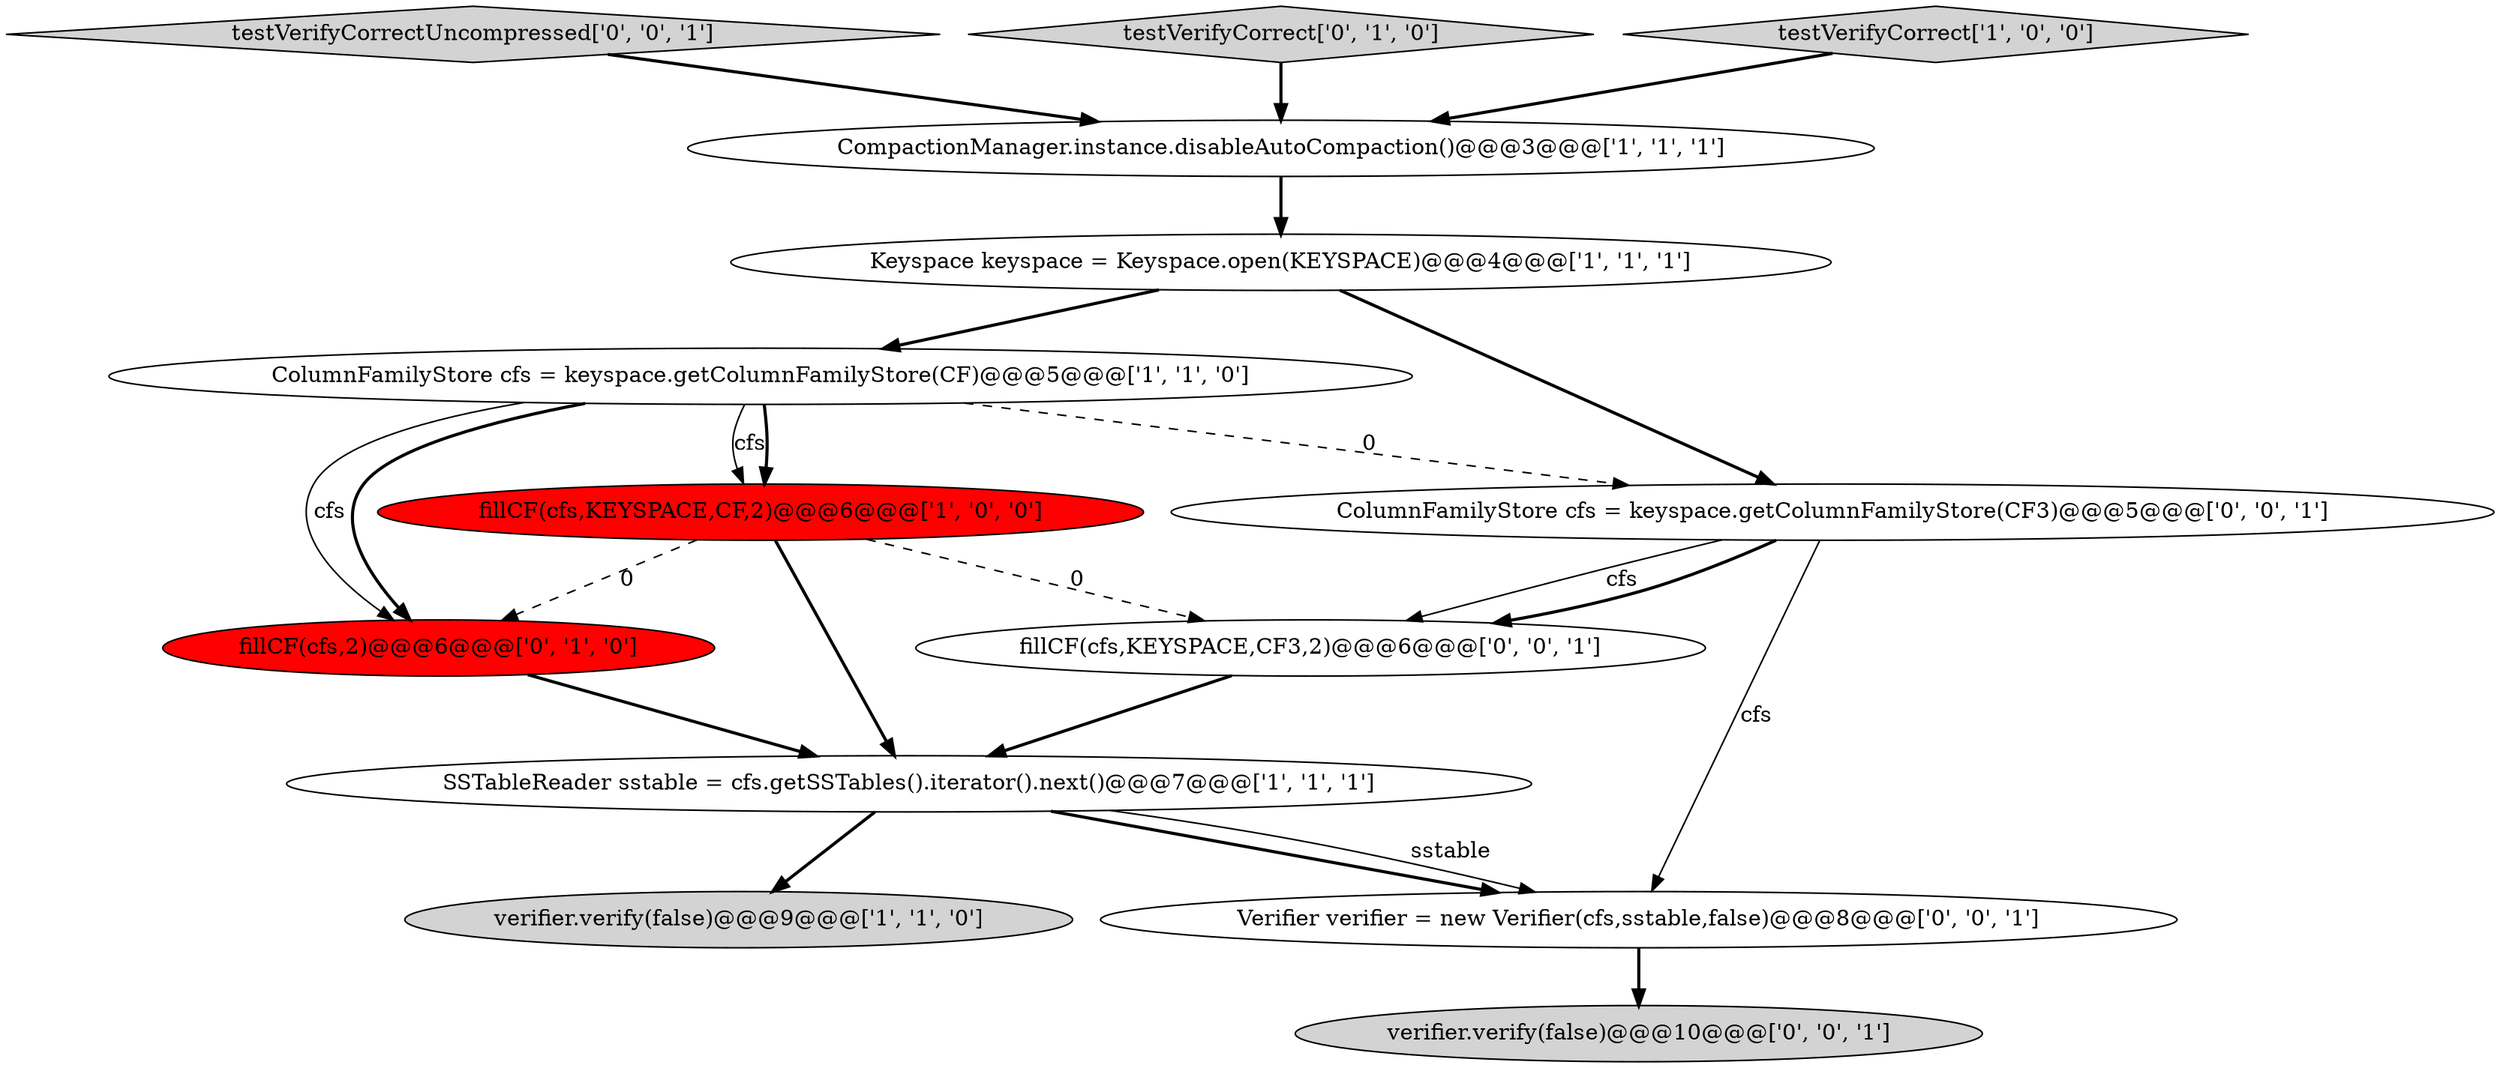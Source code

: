 digraph {
3 [style = filled, label = "CompactionManager.instance.disableAutoCompaction()@@@3@@@['1', '1', '1']", fillcolor = white, shape = ellipse image = "AAA0AAABBB1BBB"];
6 [style = filled, label = "SSTableReader sstable = cfs.getSSTables().iterator().next()@@@7@@@['1', '1', '1']", fillcolor = white, shape = ellipse image = "AAA0AAABBB1BBB"];
9 [style = filled, label = "Verifier verifier = new Verifier(cfs,sstable,false)@@@8@@@['0', '0', '1']", fillcolor = white, shape = ellipse image = "AAA0AAABBB3BBB"];
13 [style = filled, label = "fillCF(cfs,KEYSPACE,CF3,2)@@@6@@@['0', '0', '1']", fillcolor = white, shape = ellipse image = "AAA0AAABBB3BBB"];
0 [style = filled, label = "ColumnFamilyStore cfs = keyspace.getColumnFamilyStore(CF)@@@5@@@['1', '1', '0']", fillcolor = white, shape = ellipse image = "AAA0AAABBB1BBB"];
2 [style = filled, label = "verifier.verify(false)@@@9@@@['1', '1', '0']", fillcolor = lightgray, shape = ellipse image = "AAA0AAABBB1BBB"];
5 [style = filled, label = "Keyspace keyspace = Keyspace.open(KEYSPACE)@@@4@@@['1', '1', '1']", fillcolor = white, shape = ellipse image = "AAA0AAABBB1BBB"];
10 [style = filled, label = "testVerifyCorrectUncompressed['0', '0', '1']", fillcolor = lightgray, shape = diamond image = "AAA0AAABBB3BBB"];
7 [style = filled, label = "fillCF(cfs,2)@@@6@@@['0', '1', '0']", fillcolor = red, shape = ellipse image = "AAA1AAABBB2BBB"];
11 [style = filled, label = "verifier.verify(false)@@@10@@@['0', '0', '1']", fillcolor = lightgray, shape = ellipse image = "AAA0AAABBB3BBB"];
8 [style = filled, label = "testVerifyCorrect['0', '1', '0']", fillcolor = lightgray, shape = diamond image = "AAA0AAABBB2BBB"];
1 [style = filled, label = "fillCF(cfs,KEYSPACE,CF,2)@@@6@@@['1', '0', '0']", fillcolor = red, shape = ellipse image = "AAA1AAABBB1BBB"];
12 [style = filled, label = "ColumnFamilyStore cfs = keyspace.getColumnFamilyStore(CF3)@@@5@@@['0', '0', '1']", fillcolor = white, shape = ellipse image = "AAA0AAABBB3BBB"];
4 [style = filled, label = "testVerifyCorrect['1', '0', '0']", fillcolor = lightgray, shape = diamond image = "AAA0AAABBB1BBB"];
4->3 [style = bold, label=""];
0->1 [style = solid, label="cfs"];
9->11 [style = bold, label=""];
8->3 [style = bold, label=""];
10->3 [style = bold, label=""];
12->13 [style = solid, label="cfs"];
0->12 [style = dashed, label="0"];
0->7 [style = bold, label=""];
6->2 [style = bold, label=""];
1->13 [style = dashed, label="0"];
12->13 [style = bold, label=""];
3->5 [style = bold, label=""];
1->6 [style = bold, label=""];
5->0 [style = bold, label=""];
5->12 [style = bold, label=""];
0->1 [style = bold, label=""];
7->6 [style = bold, label=""];
13->6 [style = bold, label=""];
6->9 [style = bold, label=""];
1->7 [style = dashed, label="0"];
0->7 [style = solid, label="cfs"];
12->9 [style = solid, label="cfs"];
6->9 [style = solid, label="sstable"];
}
